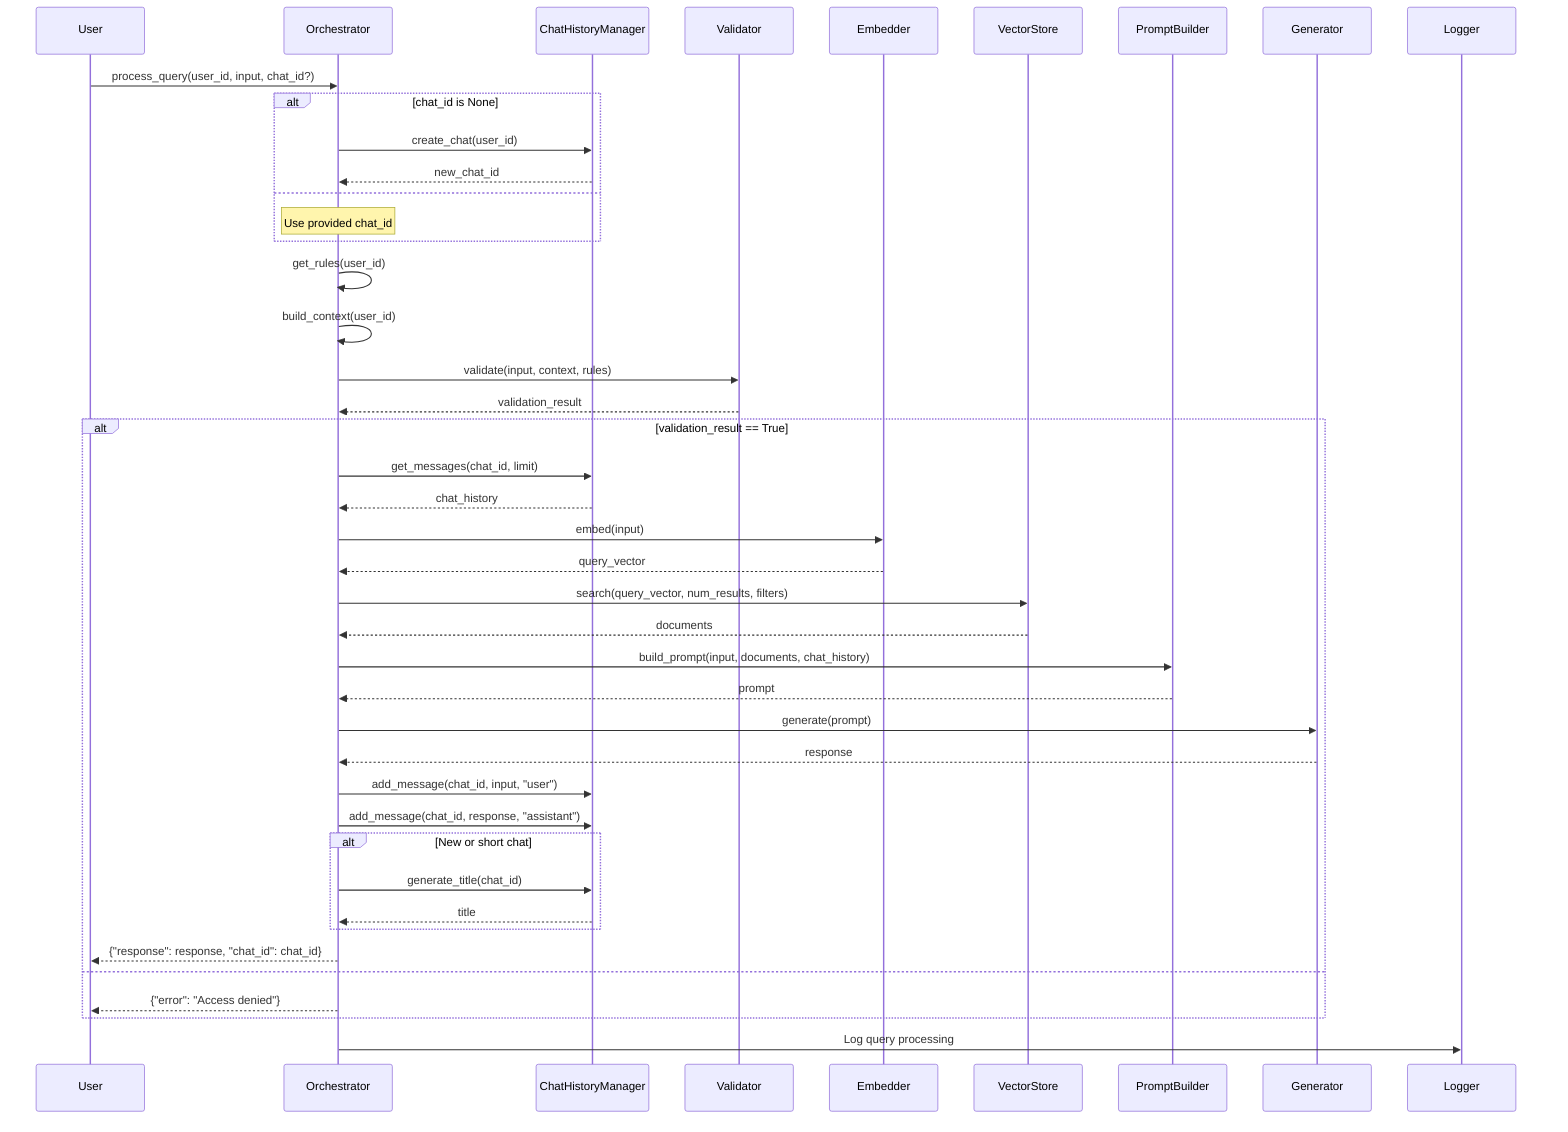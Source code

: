 sequenceDiagram
    participant User
    participant Orchestrator
    participant ChatHistoryManager
    participant Validator
    participant Embedder
    participant VectorStore
    participant PromptBuilder
    participant Generator
    participant Logger

    User->>Orchestrator: process_query(user_id, input, chat_id?)
    
    alt chat_id is None
        Orchestrator->>ChatHistoryManager: create_chat(user_id)
        ChatHistoryManager-->>Orchestrator: new_chat_id
    else
        Note over Orchestrator: Use provided chat_id
    end
    
    Orchestrator->>Orchestrator: get_rules(user_id)
    Orchestrator->>Orchestrator: build_context(user_id)
    Orchestrator->>Validator: validate(input, context, rules)
    Validator-->>Orchestrator: validation_result
    
    alt validation_result == True
        Orchestrator->>ChatHistoryManager: get_messages(chat_id, limit)
        ChatHistoryManager-->>Orchestrator: chat_history
        
        Orchestrator->>Embedder: embed(input)
        Embedder-->>Orchestrator: query_vector
        
        Orchestrator->>VectorStore: search(query_vector, num_results, filters)
        VectorStore-->>Orchestrator: documents
        
        Orchestrator->>PromptBuilder: build_prompt(input, documents, chat_history)
        PromptBuilder-->>Orchestrator: prompt
        
        Orchestrator->>Generator: generate(prompt)
        Generator-->>Orchestrator: response
        
        Orchestrator->>ChatHistoryManager: add_message(chat_id, input, "user")
        Orchestrator->>ChatHistoryManager: add_message(chat_id, response, "assistant")
        
        alt New or short chat
            Orchestrator->>ChatHistoryManager: generate_title(chat_id)
            ChatHistoryManager-->>Orchestrator: title
        end
        
        Orchestrator-->>User: {"response": response, "chat_id": chat_id}
    else
        Orchestrator-->>User: {"error": "Access denied"}
    end
    
    Orchestrator->>Logger: Log query processing